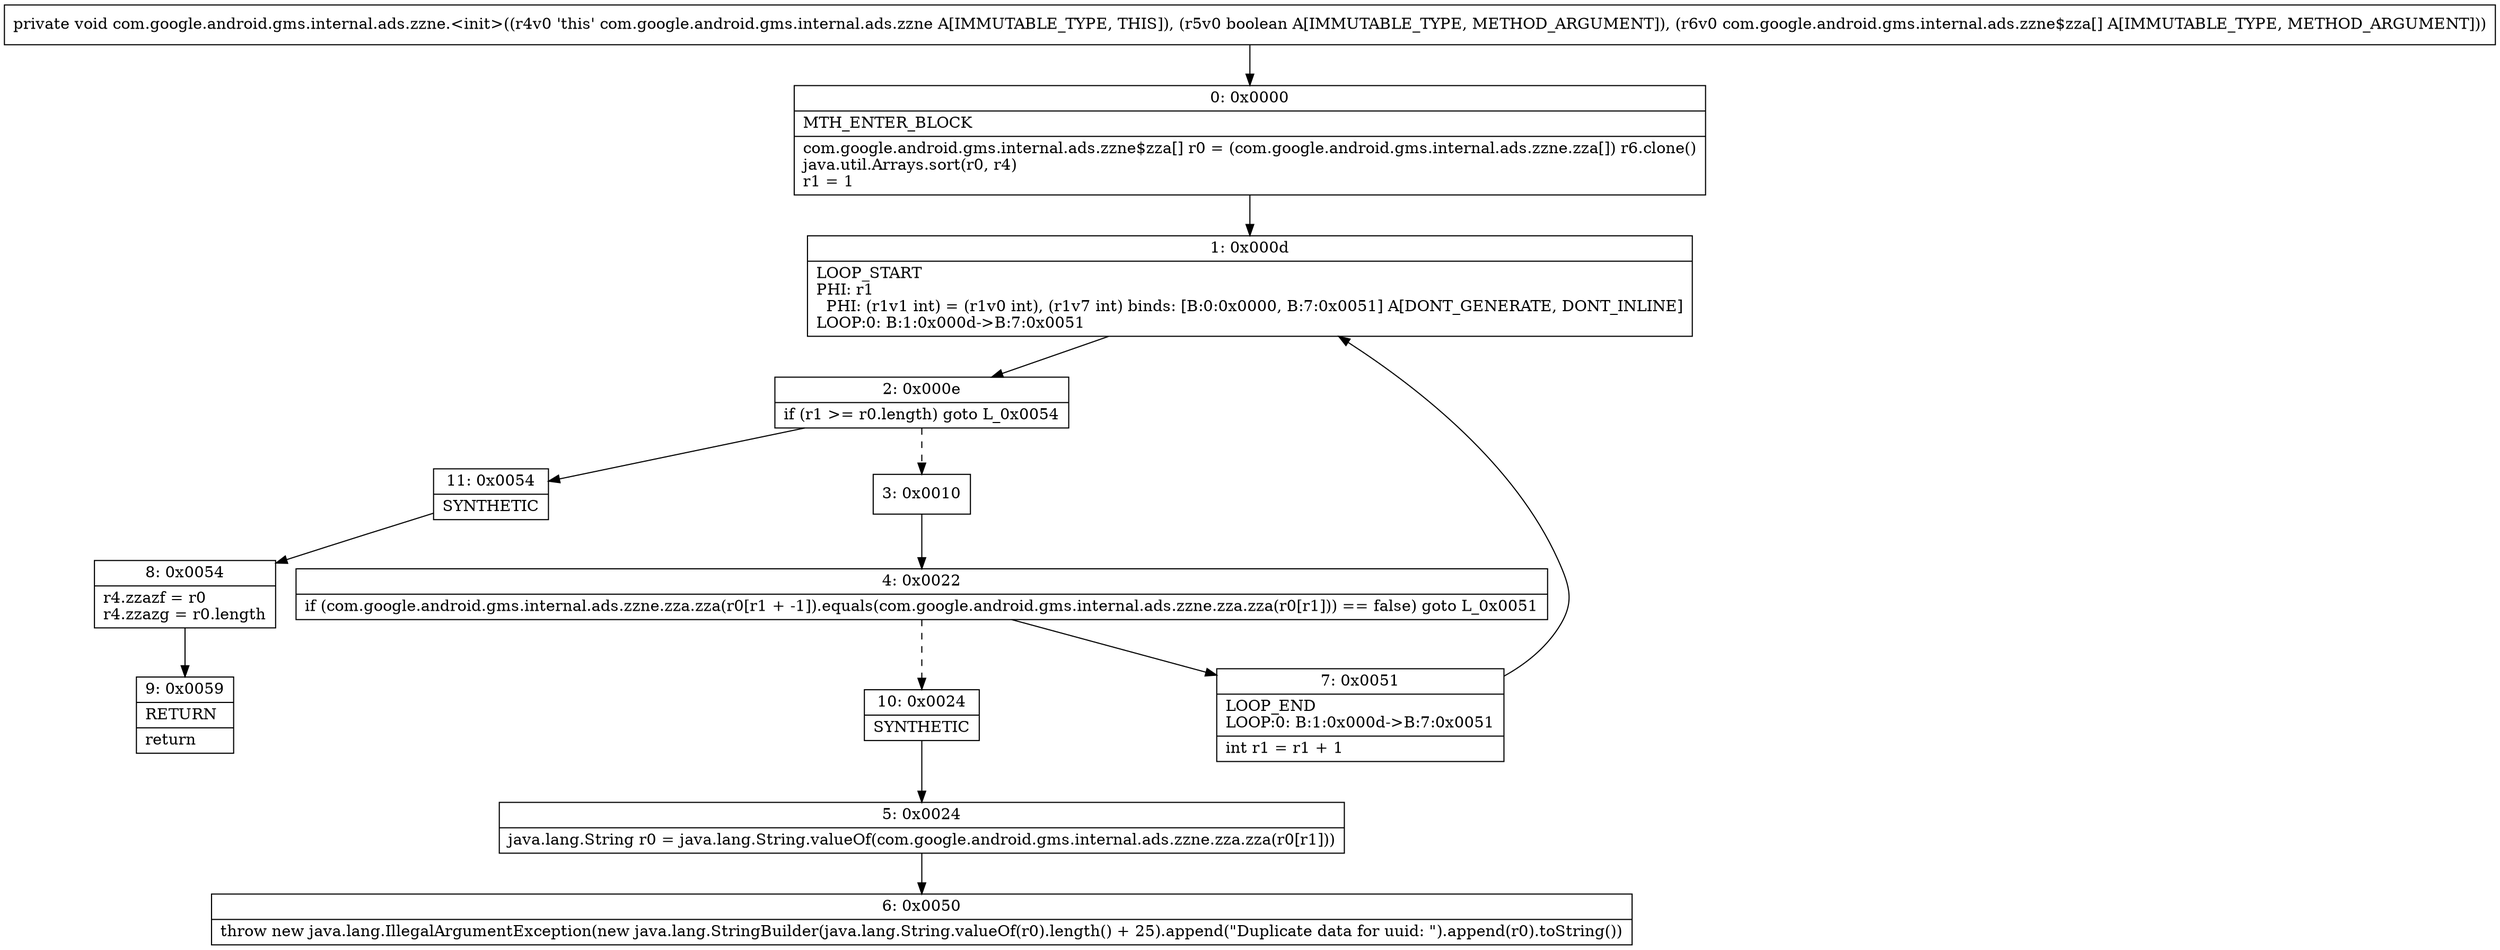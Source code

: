 digraph "CFG forcom.google.android.gms.internal.ads.zzne.\<init\>(Z[Lcom\/google\/android\/gms\/internal\/ads\/zzne$zza;)V" {
Node_0 [shape=record,label="{0\:\ 0x0000|MTH_ENTER_BLOCK\l|com.google.android.gms.internal.ads.zzne$zza[] r0 = (com.google.android.gms.internal.ads.zzne.zza[]) r6.clone()\ljava.util.Arrays.sort(r0, r4)\lr1 = 1\l}"];
Node_1 [shape=record,label="{1\:\ 0x000d|LOOP_START\lPHI: r1 \l  PHI: (r1v1 int) = (r1v0 int), (r1v7 int) binds: [B:0:0x0000, B:7:0x0051] A[DONT_GENERATE, DONT_INLINE]\lLOOP:0: B:1:0x000d\-\>B:7:0x0051\l}"];
Node_2 [shape=record,label="{2\:\ 0x000e|if (r1 \>= r0.length) goto L_0x0054\l}"];
Node_3 [shape=record,label="{3\:\ 0x0010}"];
Node_4 [shape=record,label="{4\:\ 0x0022|if (com.google.android.gms.internal.ads.zzne.zza.zza(r0[r1 + \-1]).equals(com.google.android.gms.internal.ads.zzne.zza.zza(r0[r1])) == false) goto L_0x0051\l}"];
Node_5 [shape=record,label="{5\:\ 0x0024|java.lang.String r0 = java.lang.String.valueOf(com.google.android.gms.internal.ads.zzne.zza.zza(r0[r1]))\l}"];
Node_6 [shape=record,label="{6\:\ 0x0050|throw new java.lang.IllegalArgumentException(new java.lang.StringBuilder(java.lang.String.valueOf(r0).length() + 25).append(\"Duplicate data for uuid: \").append(r0).toString())\l}"];
Node_7 [shape=record,label="{7\:\ 0x0051|LOOP_END\lLOOP:0: B:1:0x000d\-\>B:7:0x0051\l|int r1 = r1 + 1\l}"];
Node_8 [shape=record,label="{8\:\ 0x0054|r4.zzazf = r0\lr4.zzazg = r0.length\l}"];
Node_9 [shape=record,label="{9\:\ 0x0059|RETURN\l|return\l}"];
Node_10 [shape=record,label="{10\:\ 0x0024|SYNTHETIC\l}"];
Node_11 [shape=record,label="{11\:\ 0x0054|SYNTHETIC\l}"];
MethodNode[shape=record,label="{private void com.google.android.gms.internal.ads.zzne.\<init\>((r4v0 'this' com.google.android.gms.internal.ads.zzne A[IMMUTABLE_TYPE, THIS]), (r5v0 boolean A[IMMUTABLE_TYPE, METHOD_ARGUMENT]), (r6v0 com.google.android.gms.internal.ads.zzne$zza[] A[IMMUTABLE_TYPE, METHOD_ARGUMENT])) }"];
MethodNode -> Node_0;
Node_0 -> Node_1;
Node_1 -> Node_2;
Node_2 -> Node_3[style=dashed];
Node_2 -> Node_11;
Node_3 -> Node_4;
Node_4 -> Node_7;
Node_4 -> Node_10[style=dashed];
Node_5 -> Node_6;
Node_7 -> Node_1;
Node_8 -> Node_9;
Node_10 -> Node_5;
Node_11 -> Node_8;
}

